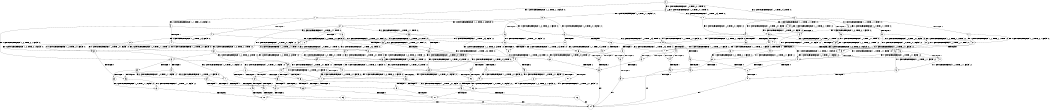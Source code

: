 digraph BCG {
size = "7, 10.5";
center = TRUE;
node [shape = circle];
0 [peripheries = 2];
0 -> 1 [label = "EX !1 !ATOMIC_EXCH_BRANCH (1, +1, TRUE, +1, 1, FALSE) !:0:"];
0 -> 2 [label = "EX !2 !ATOMIC_EXCH_BRANCH (1, +1, TRUE, +0, 3, TRUE) !:0:"];
0 -> 3 [label = "EX !0 !ATOMIC_EXCH_BRANCH (1, +0, TRUE, +0, 1, TRUE) !:0:"];
1 -> 4 [label = "TERMINATE !1"];
1 -> 5 [label = "EX !2 !ATOMIC_EXCH_BRANCH (1, +1, TRUE, +0, 3, FALSE) !:0:"];
1 -> 6 [label = "EX !0 !ATOMIC_EXCH_BRANCH (1, +0, TRUE, +0, 1, FALSE) !:0:"];
2 -> 7 [label = "TERMINATE !2"];
2 -> 8 [label = "EX !1 !ATOMIC_EXCH_BRANCH (1, +1, TRUE, +1, 1, TRUE) !:0:"];
2 -> 9 [label = "EX !0 !ATOMIC_EXCH_BRANCH (1, +0, TRUE, +0, 1, FALSE) !:0:"];
3 -> 10 [label = "EX !1 !ATOMIC_EXCH_BRANCH (1, +1, TRUE, +1, 1, FALSE) !:0:"];
3 -> 11 [label = "EX !2 !ATOMIC_EXCH_BRANCH (1, +1, TRUE, +0, 3, TRUE) !:0:"];
3 -> 3 [label = "EX !0 !ATOMIC_EXCH_BRANCH (1, +0, TRUE, +0, 1, TRUE) !:0:"];
4 -> 12 [label = "EX !2 !ATOMIC_EXCH_BRANCH (1, +1, TRUE, +0, 3, FALSE) !:0:"];
4 -> 13 [label = "EX !0 !ATOMIC_EXCH_BRANCH (1, +0, TRUE, +0, 1, FALSE) !:0:"];
5 -> 14 [label = "TERMINATE !1"];
5 -> 15 [label = "EX !0 !ATOMIC_EXCH_BRANCH (1, +0, TRUE, +0, 1, FALSE) !:0:"];
5 -> 16 [label = "EX !2 !ATOMIC_EXCH_BRANCH (1, +0, TRUE, +1, 1, TRUE) !:0:"];
6 -> 17 [label = "TERMINATE !1"];
6 -> 18 [label = "TERMINATE !0"];
6 -> 19 [label = "EX !2 !ATOMIC_EXCH_BRANCH (1, +1, TRUE, +0, 3, TRUE) !:0:"];
7 -> 20 [label = "EX !1 !ATOMIC_EXCH_BRANCH (1, +1, TRUE, +1, 1, TRUE) !:0:"];
7 -> 21 [label = "EX !0 !ATOMIC_EXCH_BRANCH (1, +0, TRUE, +0, 1, FALSE) !:0:"];
8 -> 22 [label = "TERMINATE !2"];
8 -> 23 [label = "EX !0 !ATOMIC_EXCH_BRANCH (1, +0, TRUE, +0, 1, FALSE) !:0:"];
8 -> 8 [label = "EX !1 !ATOMIC_EXCH_BRANCH (1, +1, TRUE, +1, 1, TRUE) !:0:"];
9 -> 24 [label = "TERMINATE !2"];
9 -> 25 [label = "TERMINATE !0"];
9 -> 19 [label = "EX !1 !ATOMIC_EXCH_BRANCH (1, +1, TRUE, +1, 1, FALSE) !:0:"];
10 -> 26 [label = "TERMINATE !1"];
10 -> 27 [label = "EX !2 !ATOMIC_EXCH_BRANCH (1, +1, TRUE, +0, 3, FALSE) !:0:"];
10 -> 6 [label = "EX !0 !ATOMIC_EXCH_BRANCH (1, +0, TRUE, +0, 1, FALSE) !:0:"];
11 -> 28 [label = "TERMINATE !2"];
11 -> 29 [label = "EX !1 !ATOMIC_EXCH_BRANCH (1, +1, TRUE, +1, 1, TRUE) !:0:"];
11 -> 9 [label = "EX !0 !ATOMIC_EXCH_BRANCH (1, +0, TRUE, +0, 1, FALSE) !:0:"];
12 -> 30 [label = "EX !0 !ATOMIC_EXCH_BRANCH (1, +0, TRUE, +0, 1, FALSE) !:0:"];
12 -> 31 [label = "EX !2 !ATOMIC_EXCH_BRANCH (1, +0, TRUE, +1, 1, TRUE) !:0:"];
13 -> 32 [label = "TERMINATE !0"];
13 -> 33 [label = "EX !2 !ATOMIC_EXCH_BRANCH (1, +1, TRUE, +0, 3, TRUE) !:0:"];
14 -> 30 [label = "EX !0 !ATOMIC_EXCH_BRANCH (1, +0, TRUE, +0, 1, FALSE) !:0:"];
14 -> 31 [label = "EX !2 !ATOMIC_EXCH_BRANCH (1, +0, TRUE, +1, 1, TRUE) !:0:"];
15 -> 34 [label = "TERMINATE !1"];
15 -> 35 [label = "TERMINATE !0"];
15 -> 36 [label = "EX !2 !ATOMIC_EXCH_BRANCH (1, +0, TRUE, +1, 1, FALSE) !:0:"];
16 -> 37 [label = "TERMINATE !1"];
16 -> 38 [label = "EX !0 !ATOMIC_EXCH_BRANCH (1, +0, TRUE, +0, 1, TRUE) !:0:"];
16 -> 39 [label = "EX !2 !ATOMIC_EXCH_BRANCH (1, +1, TRUE, +0, 3, TRUE) !:0:"];
17 -> 32 [label = "TERMINATE !0"];
17 -> 33 [label = "EX !2 !ATOMIC_EXCH_BRANCH (1, +1, TRUE, +0, 3, TRUE) !:0:"];
18 -> 40 [label = "TERMINATE !1"];
18 -> 41 [label = "EX !2 !ATOMIC_EXCH_BRANCH (1, +1, TRUE, +0, 3, TRUE) !:1:"];
19 -> 42 [label = "TERMINATE !1"];
19 -> 43 [label = "TERMINATE !2"];
19 -> 44 [label = "TERMINATE !0"];
20 -> 45 [label = "EX !0 !ATOMIC_EXCH_BRANCH (1, +0, TRUE, +0, 1, FALSE) !:0:"];
20 -> 20 [label = "EX !1 !ATOMIC_EXCH_BRANCH (1, +1, TRUE, +1, 1, TRUE) !:0:"];
21 -> 46 [label = "TERMINATE !0"];
21 -> 47 [label = "EX !1 !ATOMIC_EXCH_BRANCH (1, +1, TRUE, +1, 1, FALSE) !:0:"];
22 -> 45 [label = "EX !0 !ATOMIC_EXCH_BRANCH (1, +0, TRUE, +0, 1, FALSE) !:0:"];
22 -> 20 [label = "EX !1 !ATOMIC_EXCH_BRANCH (1, +1, TRUE, +1, 1, TRUE) !:0:"];
23 -> 48 [label = "TERMINATE !2"];
23 -> 49 [label = "TERMINATE !0"];
23 -> 19 [label = "EX !1 !ATOMIC_EXCH_BRANCH (1, +1, TRUE, +1, 1, FALSE) !:0:"];
24 -> 46 [label = "TERMINATE !0"];
24 -> 47 [label = "EX !1 !ATOMIC_EXCH_BRANCH (1, +1, TRUE, +1, 1, FALSE) !:0:"];
25 -> 50 [label = "TERMINATE !2"];
25 -> 41 [label = "EX !1 !ATOMIC_EXCH_BRANCH (1, +1, TRUE, +1, 1, FALSE) !:1:"];
26 -> 51 [label = "EX !2 !ATOMIC_EXCH_BRANCH (1, +1, TRUE, +0, 3, FALSE) !:0:"];
26 -> 13 [label = "EX !0 !ATOMIC_EXCH_BRANCH (1, +0, TRUE, +0, 1, FALSE) !:0:"];
27 -> 52 [label = "TERMINATE !1"];
27 -> 53 [label = "EX !2 !ATOMIC_EXCH_BRANCH (1, +0, TRUE, +1, 1, TRUE) !:0:"];
27 -> 15 [label = "EX !0 !ATOMIC_EXCH_BRANCH (1, +0, TRUE, +0, 1, FALSE) !:0:"];
28 -> 54 [label = "EX !1 !ATOMIC_EXCH_BRANCH (1, +1, TRUE, +1, 1, TRUE) !:0:"];
28 -> 21 [label = "EX !0 !ATOMIC_EXCH_BRANCH (1, +0, TRUE, +0, 1, FALSE) !:0:"];
29 -> 55 [label = "TERMINATE !2"];
29 -> 29 [label = "EX !1 !ATOMIC_EXCH_BRANCH (1, +1, TRUE, +1, 1, TRUE) !:0:"];
29 -> 23 [label = "EX !0 !ATOMIC_EXCH_BRANCH (1, +0, TRUE, +0, 1, FALSE) !:0:"];
30 -> 56 [label = "TERMINATE !0"];
30 -> 57 [label = "EX !2 !ATOMIC_EXCH_BRANCH (1, +0, TRUE, +1, 1, FALSE) !:0:"];
31 -> 58 [label = "EX !0 !ATOMIC_EXCH_BRANCH (1, +0, TRUE, +0, 1, TRUE) !:0:"];
31 -> 59 [label = "EX !2 !ATOMIC_EXCH_BRANCH (1, +1, TRUE, +0, 3, TRUE) !:0:"];
32 -> 60 [label = "EX !2 !ATOMIC_EXCH_BRANCH (1, +1, TRUE, +0, 3, TRUE) !:2:"];
33 -> 61 [label = "TERMINATE !2"];
33 -> 62 [label = "TERMINATE !0"];
34 -> 56 [label = "TERMINATE !0"];
34 -> 57 [label = "EX !2 !ATOMIC_EXCH_BRANCH (1, +0, TRUE, +1, 1, FALSE) !:0:"];
35 -> 63 [label = "TERMINATE !1"];
35 -> 64 [label = "EX !2 !ATOMIC_EXCH_BRANCH (1, +0, TRUE, +1, 1, FALSE) !:1:"];
36 -> 65 [label = "TERMINATE !1"];
36 -> 66 [label = "TERMINATE !2"];
36 -> 67 [label = "TERMINATE !0"];
37 -> 58 [label = "EX !0 !ATOMIC_EXCH_BRANCH (1, +0, TRUE, +0, 1, TRUE) !:0:"];
37 -> 59 [label = "EX !2 !ATOMIC_EXCH_BRANCH (1, +1, TRUE, +0, 3, TRUE) !:0:"];
38 -> 68 [label = "TERMINATE !1"];
38 -> 69 [label = "EX !2 !ATOMIC_EXCH_BRANCH (1, +1, TRUE, +0, 3, TRUE) !:0:"];
38 -> 38 [label = "EX !0 !ATOMIC_EXCH_BRANCH (1, +0, TRUE, +0, 1, TRUE) !:0:"];
39 -> 70 [label = "TERMINATE !1"];
39 -> 71 [label = "TERMINATE !2"];
39 -> 72 [label = "EX !0 !ATOMIC_EXCH_BRANCH (1, +0, TRUE, +0, 1, FALSE) !:0:"];
40 -> 60 [label = "EX !2 !ATOMIC_EXCH_BRANCH (1, +1, TRUE, +0, 3, TRUE) !:2:"];
41 -> 73 [label = "TERMINATE !1"];
41 -> 74 [label = "TERMINATE !2"];
42 -> 61 [label = "TERMINATE !2"];
42 -> 62 [label = "TERMINATE !0"];
43 -> 75 [label = "TERMINATE !1"];
43 -> 76 [label = "TERMINATE !0"];
44 -> 73 [label = "TERMINATE !1"];
44 -> 74 [label = "TERMINATE !2"];
45 -> 77 [label = "TERMINATE !0"];
45 -> 47 [label = "EX !1 !ATOMIC_EXCH_BRANCH (1, +1, TRUE, +1, 1, FALSE) !:0:"];
46 -> 78 [label = "EX !1 !ATOMIC_EXCH_BRANCH (1, +1, TRUE, +1, 1, FALSE) !:2:"];
47 -> 75 [label = "TERMINATE !1"];
47 -> 76 [label = "TERMINATE !0"];
48 -> 77 [label = "TERMINATE !0"];
48 -> 47 [label = "EX !1 !ATOMIC_EXCH_BRANCH (1, +1, TRUE, +1, 1, FALSE) !:0:"];
49 -> 79 [label = "TERMINATE !2"];
49 -> 41 [label = "EX !1 !ATOMIC_EXCH_BRANCH (1, +1, TRUE, +1, 1, FALSE) !:1:"];
50 -> 80 [label = "EX !1 !ATOMIC_EXCH_BRANCH (1, +1, TRUE, +1, 1, FALSE) !:1:"];
51 -> 81 [label = "EX !2 !ATOMIC_EXCH_BRANCH (1, +0, TRUE, +1, 1, TRUE) !:0:"];
51 -> 30 [label = "EX !0 !ATOMIC_EXCH_BRANCH (1, +0, TRUE, +0, 1, FALSE) !:0:"];
52 -> 81 [label = "EX !2 !ATOMIC_EXCH_BRANCH (1, +0, TRUE, +1, 1, TRUE) !:0:"];
52 -> 30 [label = "EX !0 !ATOMIC_EXCH_BRANCH (1, +0, TRUE, +0, 1, FALSE) !:0:"];
53 -> 68 [label = "TERMINATE !1"];
53 -> 69 [label = "EX !2 !ATOMIC_EXCH_BRANCH (1, +1, TRUE, +0, 3, TRUE) !:0:"];
53 -> 38 [label = "EX !0 !ATOMIC_EXCH_BRANCH (1, +0, TRUE, +0, 1, TRUE) !:0:"];
54 -> 54 [label = "EX !1 !ATOMIC_EXCH_BRANCH (1, +1, TRUE, +1, 1, TRUE) !:0:"];
54 -> 45 [label = "EX !0 !ATOMIC_EXCH_BRANCH (1, +0, TRUE, +0, 1, FALSE) !:0:"];
55 -> 54 [label = "EX !1 !ATOMIC_EXCH_BRANCH (1, +1, TRUE, +1, 1, TRUE) !:0:"];
55 -> 45 [label = "EX !0 !ATOMIC_EXCH_BRANCH (1, +0, TRUE, +0, 1, FALSE) !:0:"];
56 -> 82 [label = "EX !2 !ATOMIC_EXCH_BRANCH (1, +0, TRUE, +1, 1, FALSE) !:2:"];
57 -> 83 [label = "TERMINATE !2"];
57 -> 84 [label = "TERMINATE !0"];
58 -> 85 [label = "EX !2 !ATOMIC_EXCH_BRANCH (1, +1, TRUE, +0, 3, TRUE) !:0:"];
58 -> 58 [label = "EX !0 !ATOMIC_EXCH_BRANCH (1, +0, TRUE, +0, 1, TRUE) !:0:"];
59 -> 86 [label = "TERMINATE !2"];
59 -> 87 [label = "EX !0 !ATOMIC_EXCH_BRANCH (1, +0, TRUE, +0, 1, FALSE) !:0:"];
60 -> 88 [label = "TERMINATE !2"];
61 -> 89 [label = "TERMINATE !0"];
62 -> 88 [label = "TERMINATE !2"];
63 -> 82 [label = "EX !2 !ATOMIC_EXCH_BRANCH (1, +0, TRUE, +1, 1, FALSE) !:2:"];
64 -> 90 [label = "TERMINATE !1"];
64 -> 91 [label = "TERMINATE !2"];
65 -> 83 [label = "TERMINATE !2"];
65 -> 84 [label = "TERMINATE !0"];
66 -> 92 [label = "TERMINATE !1"];
66 -> 93 [label = "TERMINATE !0"];
67 -> 90 [label = "TERMINATE !1"];
67 -> 91 [label = "TERMINATE !2"];
68 -> 85 [label = "EX !2 !ATOMIC_EXCH_BRANCH (1, +1, TRUE, +0, 3, TRUE) !:0:"];
68 -> 58 [label = "EX !0 !ATOMIC_EXCH_BRANCH (1, +0, TRUE, +0, 1, TRUE) !:0:"];
69 -> 94 [label = "TERMINATE !1"];
69 -> 95 [label = "TERMINATE !2"];
69 -> 72 [label = "EX !0 !ATOMIC_EXCH_BRANCH (1, +0, TRUE, +0, 1, FALSE) !:0:"];
70 -> 86 [label = "TERMINATE !2"];
70 -> 87 [label = "EX !0 !ATOMIC_EXCH_BRANCH (1, +0, TRUE, +0, 1, FALSE) !:0:"];
71 -> 96 [label = "TERMINATE !1"];
71 -> 97 [label = "EX !0 !ATOMIC_EXCH_BRANCH (1, +0, TRUE, +0, 1, FALSE) !:0:"];
72 -> 65 [label = "TERMINATE !1"];
72 -> 66 [label = "TERMINATE !2"];
72 -> 67 [label = "TERMINATE !0"];
73 -> 88 [label = "TERMINATE !2"];
74 -> 98 [label = "TERMINATE !1"];
75 -> 89 [label = "TERMINATE !0"];
76 -> 99 [label = "TERMINATE !1"];
77 -> 78 [label = "EX !1 !ATOMIC_EXCH_BRANCH (1, +1, TRUE, +1, 1, FALSE) !:2:"];
78 -> 99 [label = "TERMINATE !1"];
79 -> 80 [label = "EX !1 !ATOMIC_EXCH_BRANCH (1, +1, TRUE, +1, 1, FALSE) !:1:"];
80 -> 98 [label = "TERMINATE !1"];
81 -> 85 [label = "EX !2 !ATOMIC_EXCH_BRANCH (1, +1, TRUE, +0, 3, TRUE) !:0:"];
81 -> 58 [label = "EX !0 !ATOMIC_EXCH_BRANCH (1, +0, TRUE, +0, 1, TRUE) !:0:"];
82 -> 100 [label = "TERMINATE !2"];
83 -> 101 [label = "TERMINATE !0"];
84 -> 100 [label = "TERMINATE !2"];
85 -> 102 [label = "TERMINATE !2"];
85 -> 87 [label = "EX !0 !ATOMIC_EXCH_BRANCH (1, +0, TRUE, +0, 1, FALSE) !:0:"];
86 -> 103 [label = "EX !0 !ATOMIC_EXCH_BRANCH (1, +0, TRUE, +0, 1, FALSE) !:0:"];
87 -> 83 [label = "TERMINATE !2"];
87 -> 84 [label = "TERMINATE !0"];
88 -> 104 [label = "exit"];
89 -> 104 [label = "exit"];
90 -> 100 [label = "TERMINATE !2"];
91 -> 105 [label = "TERMINATE !1"];
92 -> 101 [label = "TERMINATE !0"];
93 -> 106 [label = "TERMINATE !1"];
94 -> 102 [label = "TERMINATE !2"];
94 -> 87 [label = "EX !0 !ATOMIC_EXCH_BRANCH (1, +0, TRUE, +0, 1, FALSE) !:0:"];
95 -> 107 [label = "TERMINATE !1"];
95 -> 97 [label = "EX !0 !ATOMIC_EXCH_BRANCH (1, +0, TRUE, +0, 1, FALSE) !:0:"];
96 -> 103 [label = "EX !0 !ATOMIC_EXCH_BRANCH (1, +0, TRUE, +0, 1, FALSE) !:0:"];
97 -> 92 [label = "TERMINATE !1"];
97 -> 93 [label = "TERMINATE !0"];
98 -> 104 [label = "exit"];
99 -> 104 [label = "exit"];
100 -> 104 [label = "exit"];
101 -> 104 [label = "exit"];
102 -> 103 [label = "EX !0 !ATOMIC_EXCH_BRANCH (1, +0, TRUE, +0, 1, FALSE) !:0:"];
103 -> 101 [label = "TERMINATE !0"];
105 -> 104 [label = "exit"];
106 -> 104 [label = "exit"];
107 -> 103 [label = "EX !0 !ATOMIC_EXCH_BRANCH (1, +0, TRUE, +0, 1, FALSE) !:0:"];
}
